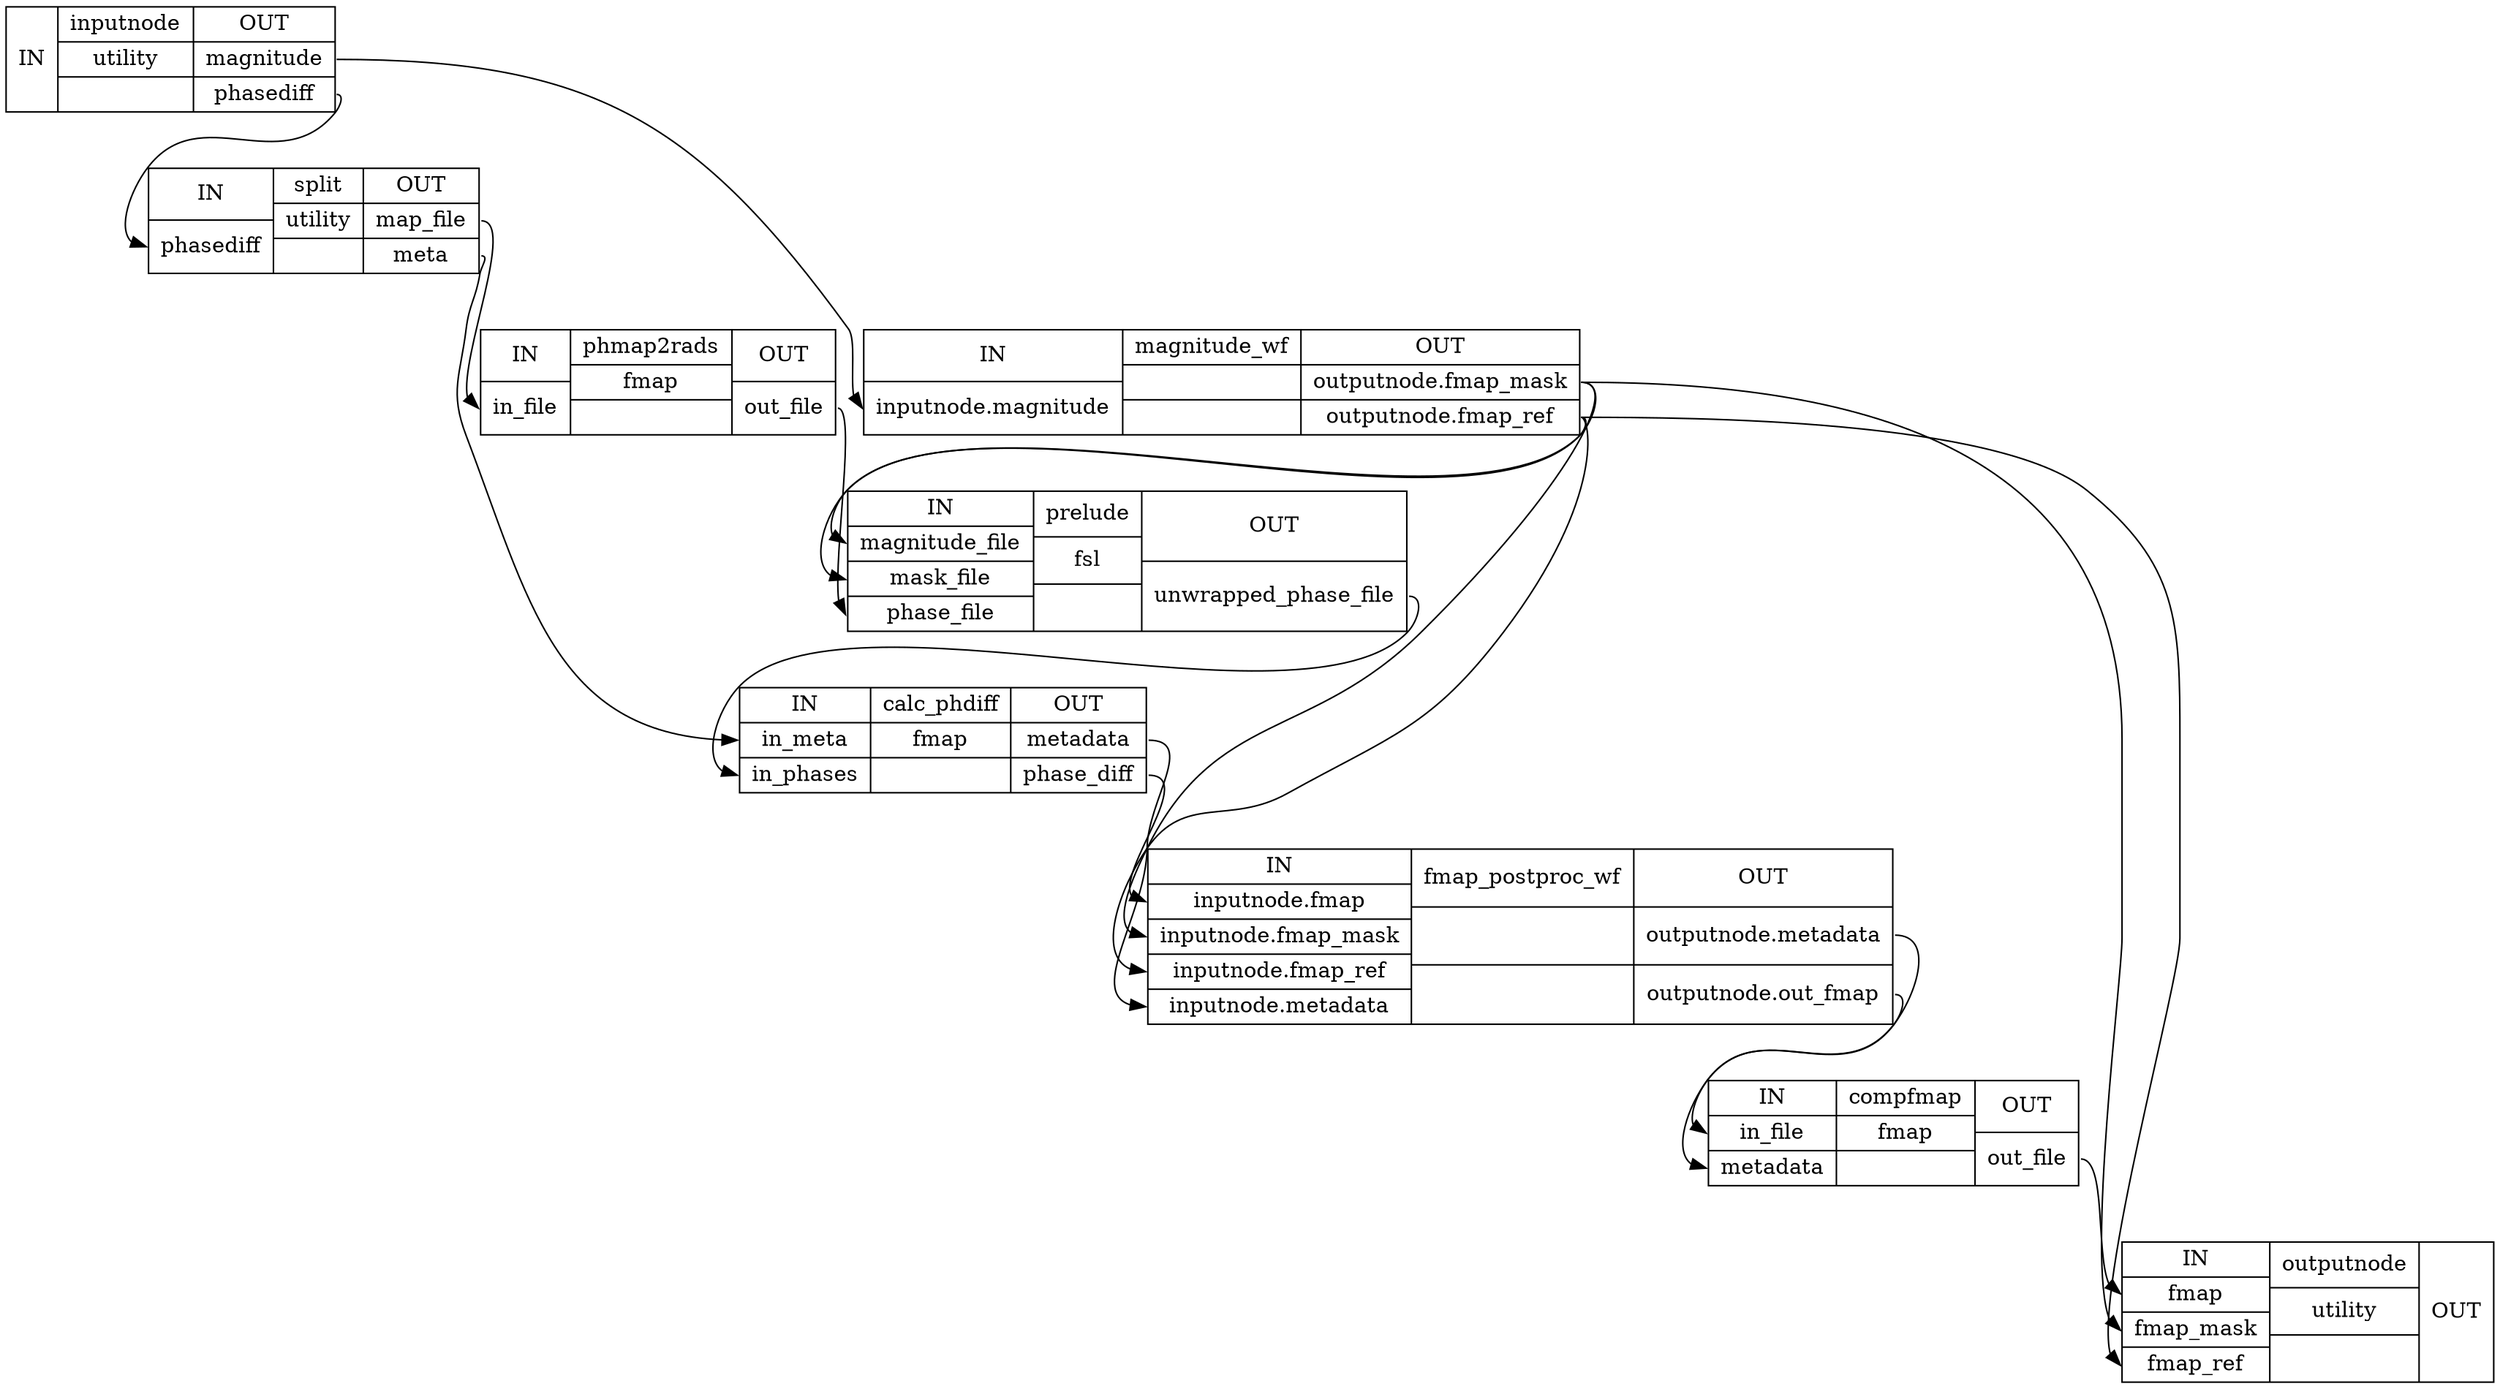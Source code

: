 digraph structs {
node [shape=record];
phdiff_wfinputnode [label="{IN}|{ inputnode | utility |  }|{OUT|<outmagnitude> magnitude|<outphasediff> phasediff}"];
phdiff_wfmagnitude_wf [label="{IN|<ininputnodemagnitude> inputnode.magnitude}|{ magnitude_wf |  |  }|{OUT|<outoutputnodefmapmask> outputnode.fmap_mask|<outoutputnodefmapref> outputnode.fmap_ref}"];
phdiff_wfsplit [label="{IN|<inphasediff> phasediff}|{ split | utility |  }|{OUT|<outmapfile> map_file|<outmeta> meta}"];
phdiff_wfphmap2rads [label="{IN|<ininfile> in_file}|{ phmap2rads | fmap |  }|{OUT|<outoutfile> out_file}"];
phdiff_wfprelude [label="{IN|<inmagnitudefile> magnitude_file|<inmaskfile> mask_file|<inphasefile> phase_file}|{ prelude | fsl |  }|{OUT|<outunwrappedphasefile> unwrapped_phase_file}"];
phdiff_wfcalc_phdiff [label="{IN|<ininmeta> in_meta|<ininphases> in_phases}|{ calc_phdiff | fmap |  }|{OUT|<outmetadata> metadata|<outphasediff> phase_diff}"];
phdiff_wffmap_postproc_wf [label="{IN|<ininputnodefmap> inputnode.fmap|<ininputnodefmapmask> inputnode.fmap_mask|<ininputnodefmapref> inputnode.fmap_ref|<ininputnodemetadata> inputnode.metadata}|{ fmap_postproc_wf |  |  }|{OUT|<outoutputnodemetadata> outputnode.metadata|<outoutputnodeoutfmap> outputnode.out_fmap}"];
phdiff_wfcompfmap [label="{IN|<ininfile> in_file|<inmetadata> metadata}|{ compfmap | fmap |  }|{OUT|<outoutfile> out_file}"];
phdiff_wfoutputnode [label="{IN|<infmap> fmap|<infmapmask> fmap_mask|<infmapref> fmap_ref}|{ outputnode | utility |  }|{OUT}"];
phdiff_wfcalc_phdiff:outmetadata:e -> phdiff_wffmap_postproc_wf:ininputnodemetadata:w;
phdiff_wfcalc_phdiff:outphasediff:e -> phdiff_wffmap_postproc_wf:ininputnodefmap:w;
phdiff_wfcompfmap:outoutfile:e -> phdiff_wfoutputnode:infmap:w;
phdiff_wffmap_postproc_wf:outoutputnodemetadata:e -> phdiff_wfcompfmap:inmetadata:w;
phdiff_wffmap_postproc_wf:outoutputnodeoutfmap:e -> phdiff_wfcompfmap:ininfile:w;
phdiff_wfinputnode:outmagnitude:e -> phdiff_wfmagnitude_wf:ininputnodemagnitude:w;
phdiff_wfinputnode:outphasediff:e -> phdiff_wfsplit:inphasediff:w;
phdiff_wfmagnitude_wf:outoutputnodefmapmask:e -> phdiff_wffmap_postproc_wf:ininputnodefmapmask:w;
phdiff_wfmagnitude_wf:outoutputnodefmapmask:e -> phdiff_wfoutputnode:infmapmask:w;
phdiff_wfmagnitude_wf:outoutputnodefmapmask:e -> phdiff_wfprelude:inmaskfile:w;
phdiff_wfmagnitude_wf:outoutputnodefmapref:e -> phdiff_wffmap_postproc_wf:ininputnodefmapref:w;
phdiff_wfmagnitude_wf:outoutputnodefmapref:e -> phdiff_wfoutputnode:infmapref:w;
phdiff_wfmagnitude_wf:outoutputnodefmapref:e -> phdiff_wfprelude:inmagnitudefile:w;
phdiff_wfphmap2rads:outoutfile:e -> phdiff_wfprelude:inphasefile:w;
phdiff_wfprelude:outunwrappedphasefile:e -> phdiff_wfcalc_phdiff:ininphases:w;
phdiff_wfsplit:outmapfile:e -> phdiff_wfphmap2rads:ininfile:w;
phdiff_wfsplit:outmeta:e -> phdiff_wfcalc_phdiff:ininmeta:w;
}